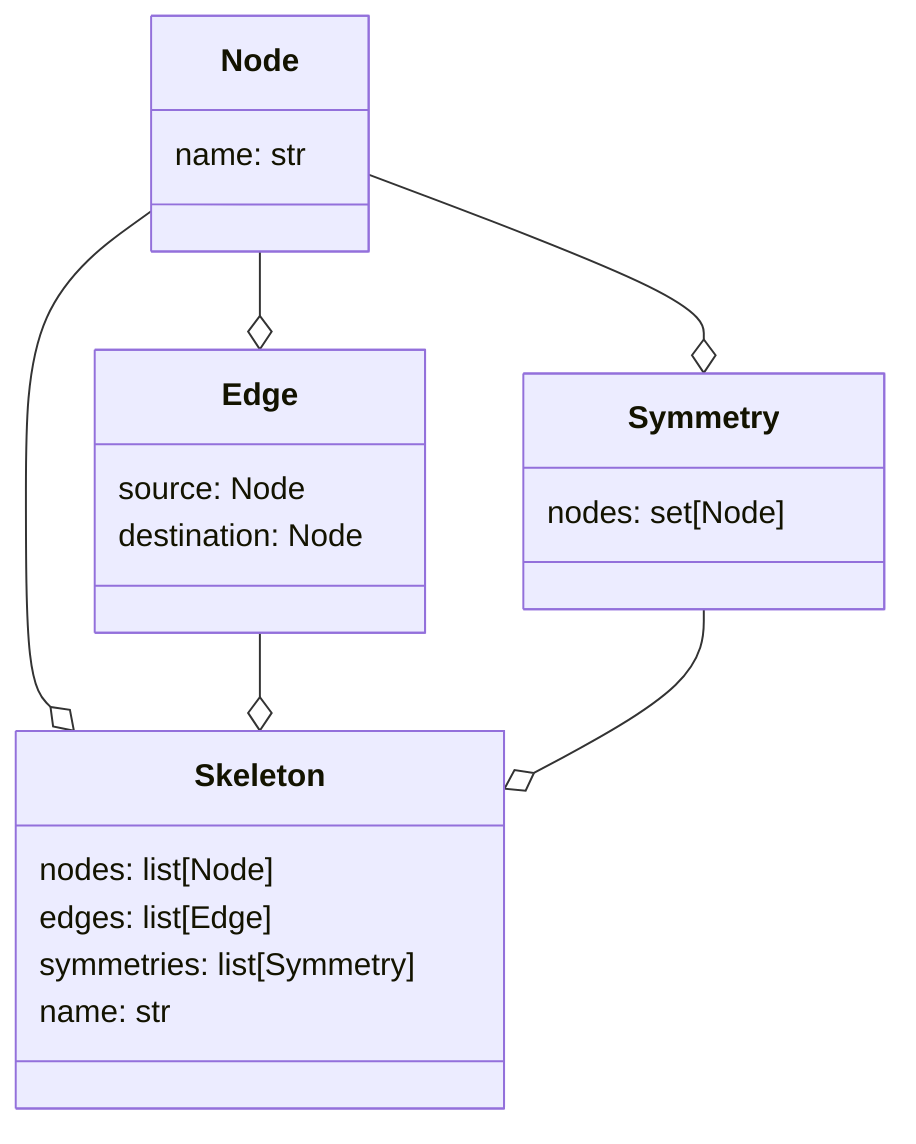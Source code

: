 classDiagram

    class Node{
        name: str
    }

    class Edge{
        source: Node
        destination: Node

    }

    class Symmetry{
        nodes: set[Node]
    }


    class Skeleton{
        nodes: list[Node]
        edges: list[Edge]
        symmetries: list[Symmetry]
        name: str
    }

    Node --o Edge
    Node --o Symmetry
    Node --o Skeleton
    Edge --o Skeleton
    Symmetry --o Skeleton